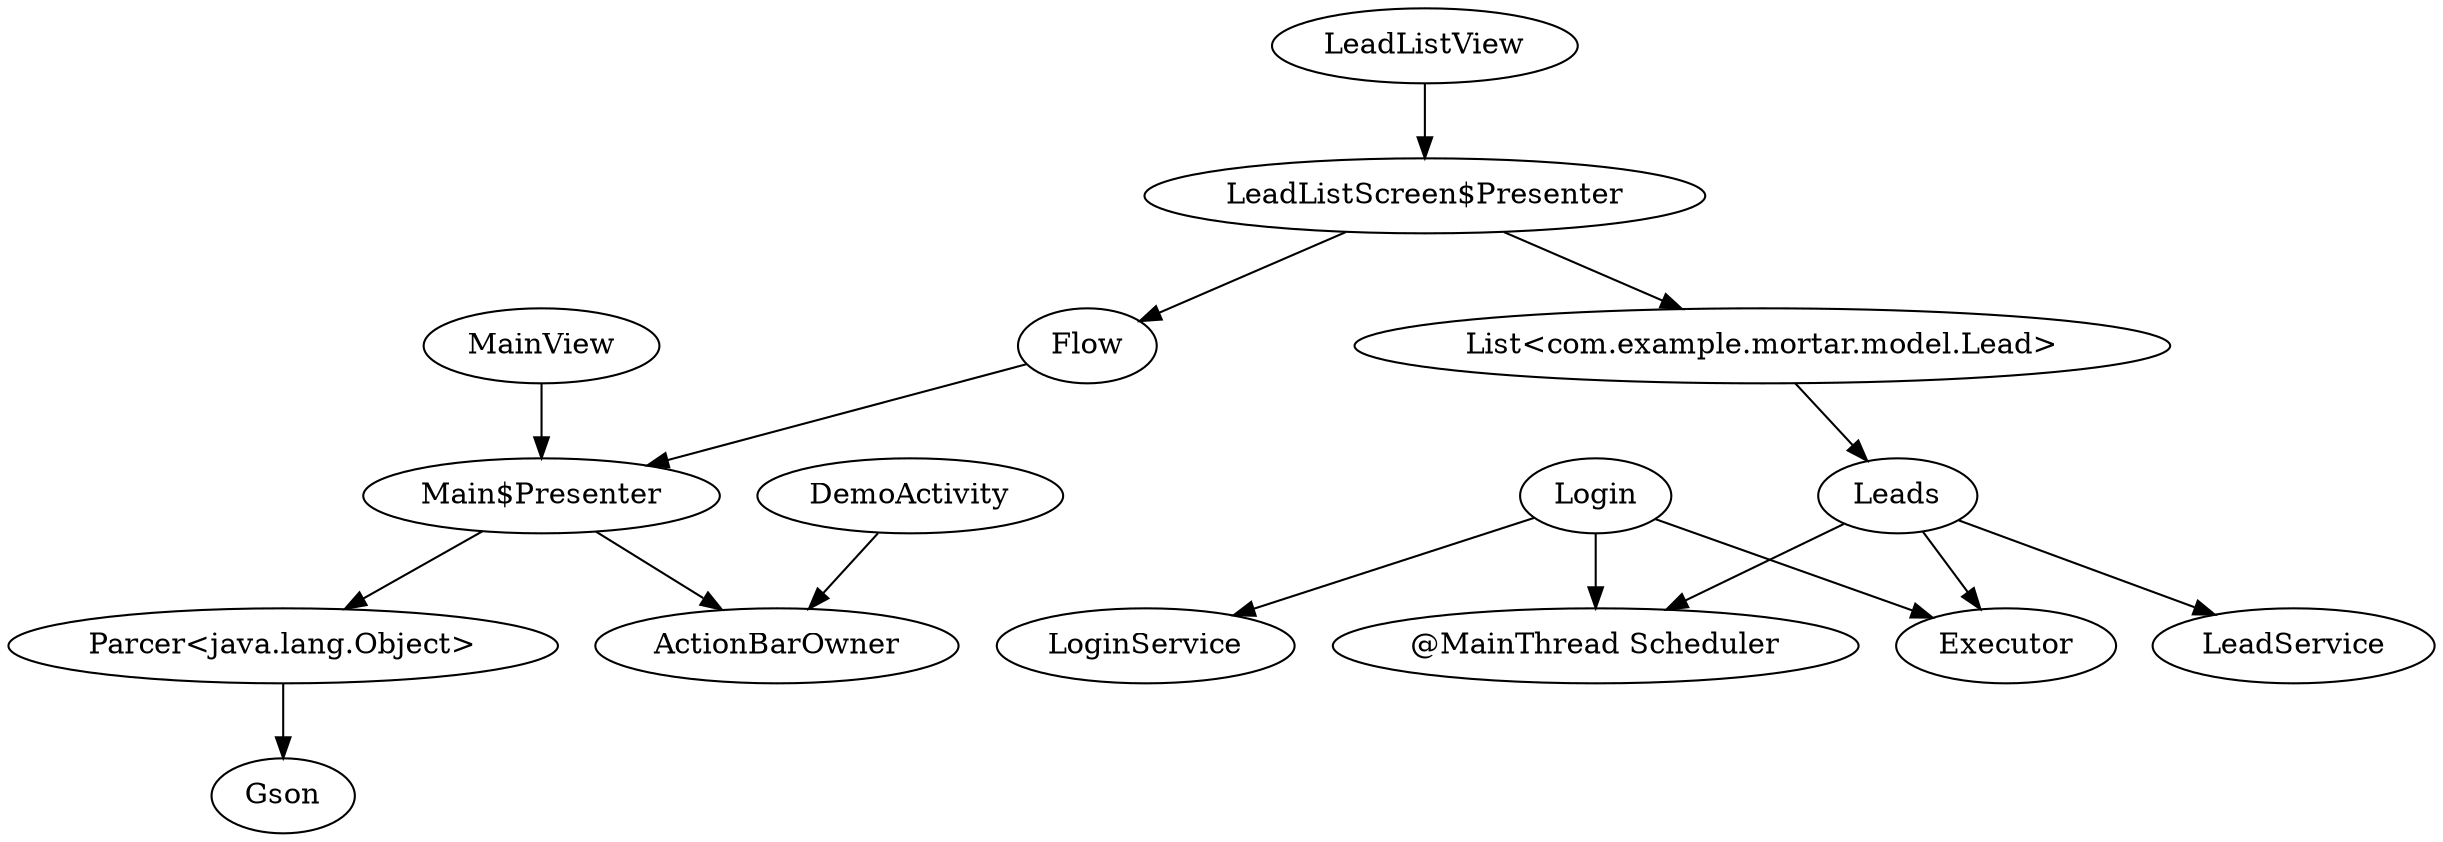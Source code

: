 digraph G1 {
  concentrate = true;
  DemoActivity -> ActionBarOwner;
  n2 [label="Main$Presenter"];
  Flow -> n2;
  n3 [label="LeadListScreen$Presenter"];
  n4 [label="List<com.example.mortar.model.Lead>"];
  n3 -> n4;
  n3 -> Flow;
  LeadListView -> n3;
  Leads -> Executor;
  Leads -> LeadService;
  n5 [label="@MainThread Scheduler"];
  Leads -> n5;
  n4 -> Leads;
  Login -> LoginService;
  Login -> Executor;
  Login -> n5;
  n2 -> ActionBarOwner;
  n6 [label="Parcer<java.lang.Object>"];
  n2 -> n6;
  MainView -> n2;
  n6 -> Gson;
}
